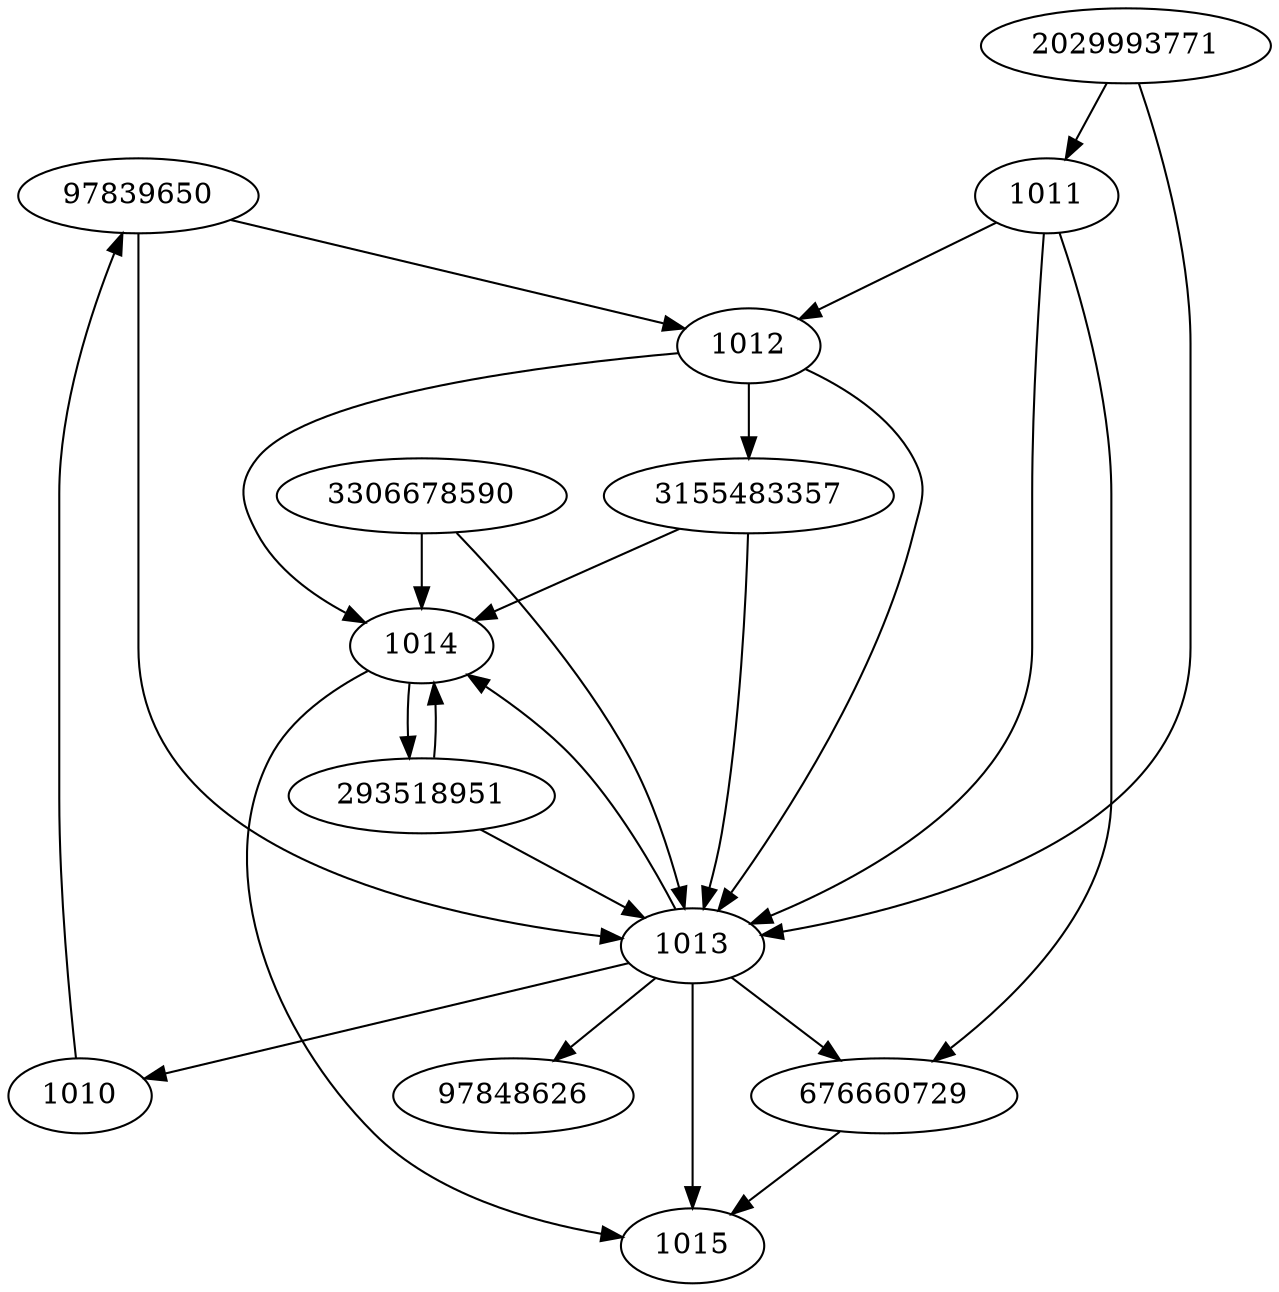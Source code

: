 strict digraph  {
97839650;
293518951;
2029993771;
97848626;
1011;
1012;
1010;
1014;
1015;
1013;
676660729;
3155483357;
3306678590;
97839650 -> 1012;
97839650 -> 1013;
293518951 -> 1014;
293518951 -> 1013;
2029993771 -> 1013;
2029993771 -> 1011;
1011 -> 676660729;
1011 -> 1013;
1011 -> 1012;
1012 -> 1014;
1012 -> 1013;
1012 -> 3155483357;
1010 -> 97839650;
1014 -> 1015;
1014 -> 293518951;
1013 -> 97848626;
1013 -> 676660729;
1013 -> 1010;
1013 -> 1014;
1013 -> 1015;
676660729 -> 1015;
3155483357 -> 1013;
3155483357 -> 1014;
3306678590 -> 1013;
3306678590 -> 1014;
}
